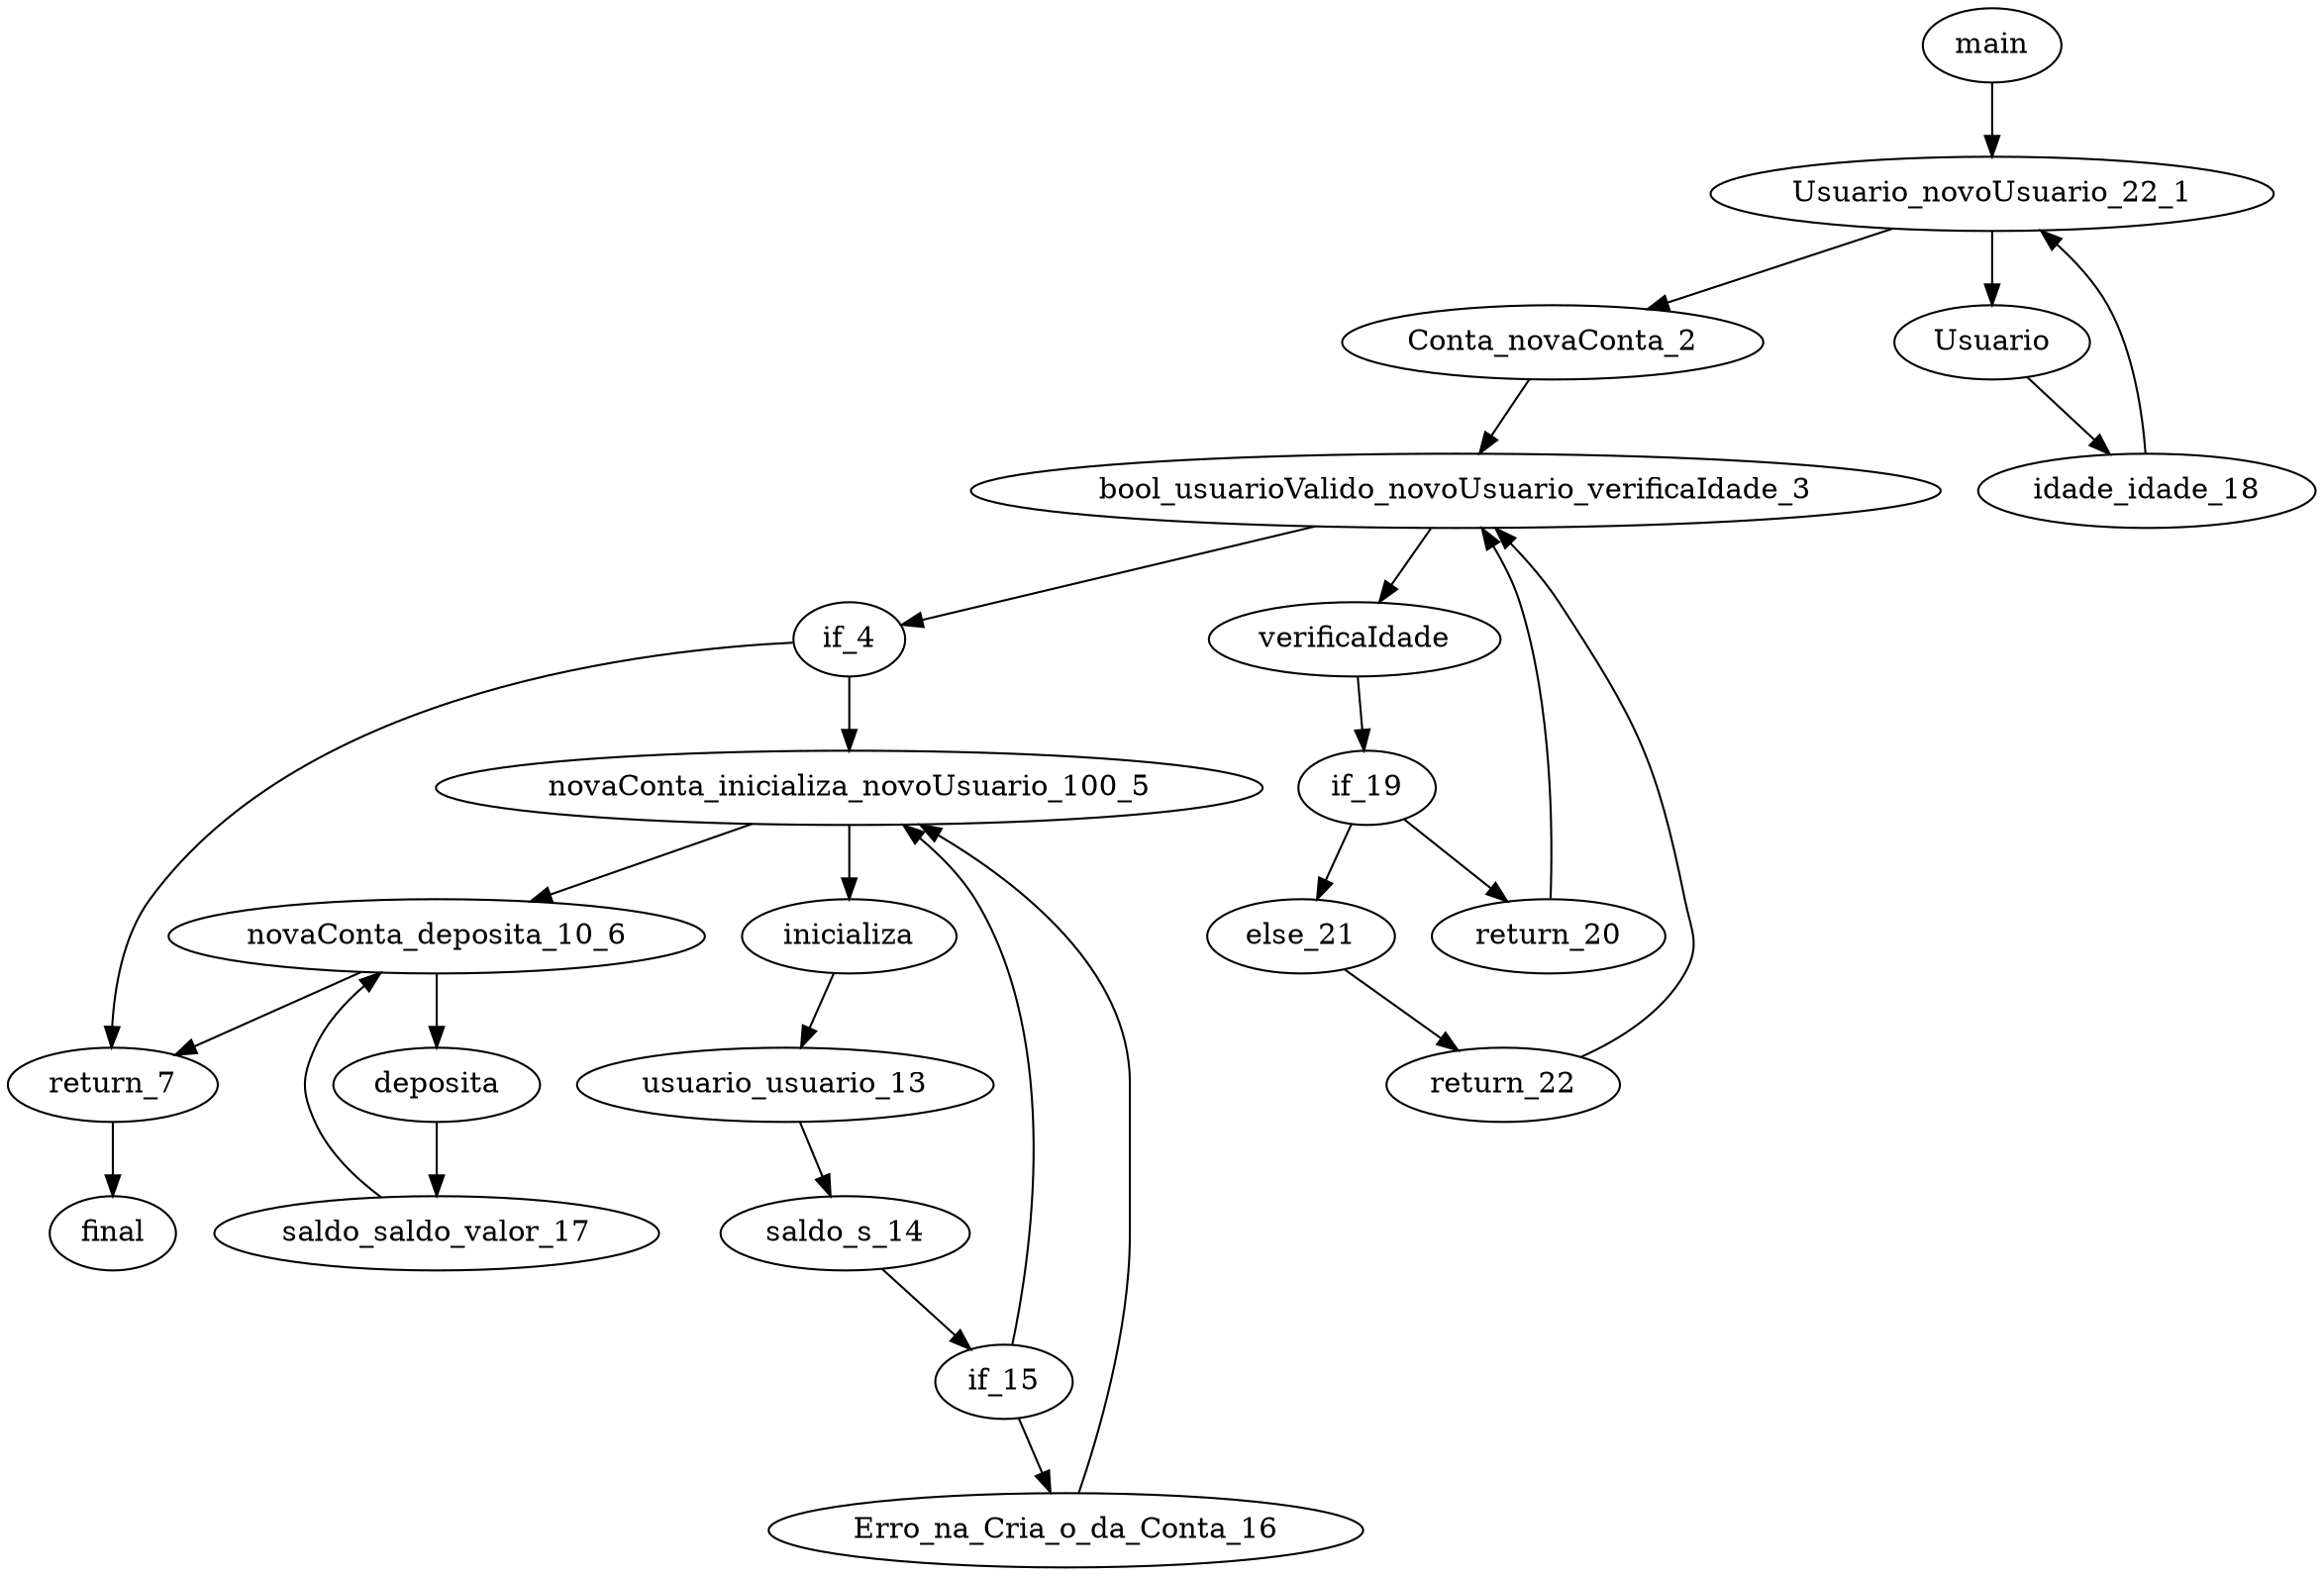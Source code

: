 strict digraph G {
main;
Usuario_novoUsuario_22_1;
Conta_novaConta_2;
bool_usuarioValido_novoUsuario_verificaIdade_3;
if_4;
novaConta_inicializa_novoUsuario_100_5;
novaConta_deposita_10_6;
return_7;
final;
Usuario;
idade_idade_18;
main->Usuario_novoUsuario_22_1;
Usuario_novoUsuario_22_1->Usuario;
Usuario->idade_idade_18;
idade_idade_18->Usuario_novoUsuario_22_1;
Usuario_novoUsuario_22_1->Conta_novaConta_2;
Conta_novaConta_2->bool_usuarioValido_novoUsuario_verificaIdade_3;
bool_usuarioValido_novoUsuario_verificaIdade_3->verificaIdade;
verificaIdade->if_19;
if_19->return_20;
if_19->else_21;
else_21->return_22;
return_20->bool_usuarioValido_novoUsuario_verificaIdade_3;
return_22->bool_usuarioValido_novoUsuario_verificaIdade_3;
bool_usuarioValido_novoUsuario_verificaIdade_3->if_4;
if_4->novaConta_inicializa_novoUsuario_100_5;
novaConta_inicializa_novoUsuario_100_5->inicializa;
inicializa->usuario_usuario_13;
usuario_usuario_13->saldo_s_14;
saldo_s_14->if_15;
if_15->Erro_na_Cria_o_da_Conta_16;
Erro_na_Cria_o_da_Conta_16->novaConta_inicializa_novoUsuario_100_5;
if_15->novaConta_inicializa_novoUsuario_100_5;
novaConta_inicializa_novoUsuario_100_5->novaConta_deposita_10_6;
novaConta_deposita_10_6->deposita;
deposita->saldo_saldo_valor_17;
saldo_saldo_valor_17->novaConta_deposita_10_6;
novaConta_deposita_10_6->return_7;
if_4->return_7;
return_7->final;
}